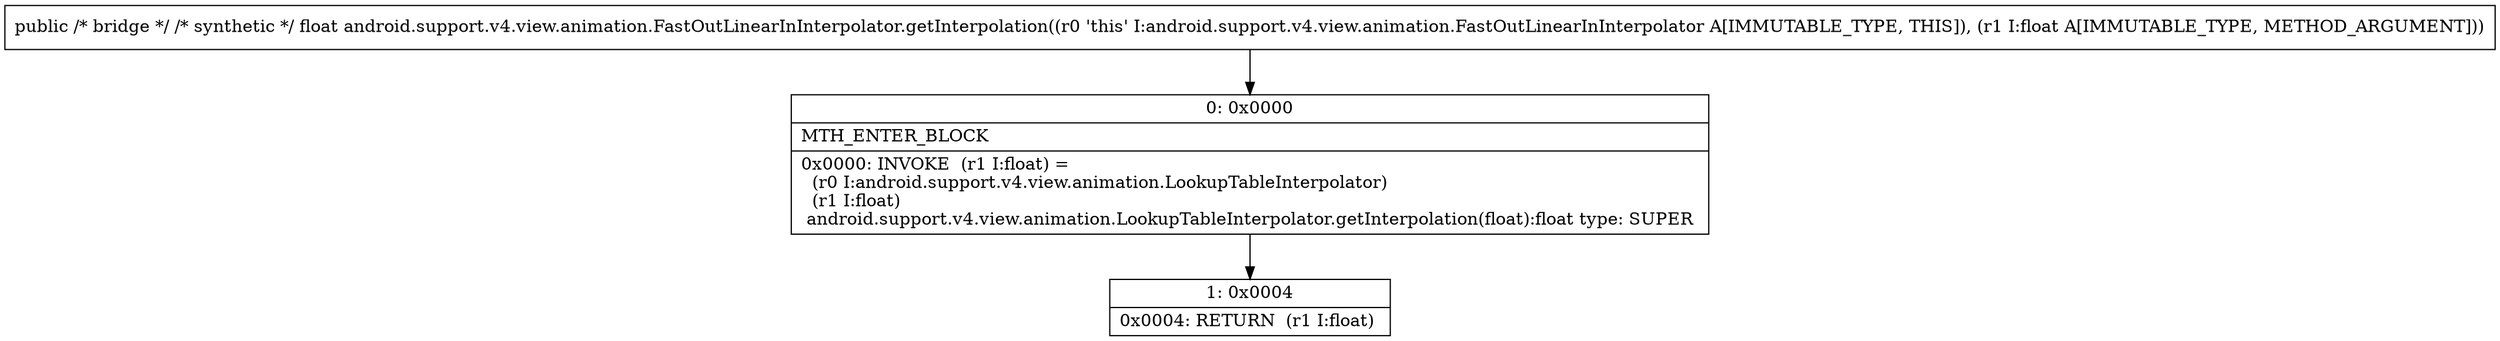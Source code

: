 digraph "CFG forandroid.support.v4.view.animation.FastOutLinearInInterpolator.getInterpolation(F)F" {
Node_0 [shape=record,label="{0\:\ 0x0000|MTH_ENTER_BLOCK\l|0x0000: INVOKE  (r1 I:float) = \l  (r0 I:android.support.v4.view.animation.LookupTableInterpolator)\l  (r1 I:float)\l android.support.v4.view.animation.LookupTableInterpolator.getInterpolation(float):float type: SUPER \l}"];
Node_1 [shape=record,label="{1\:\ 0x0004|0x0004: RETURN  (r1 I:float) \l}"];
MethodNode[shape=record,label="{public \/* bridge *\/ \/* synthetic *\/ float android.support.v4.view.animation.FastOutLinearInInterpolator.getInterpolation((r0 'this' I:android.support.v4.view.animation.FastOutLinearInInterpolator A[IMMUTABLE_TYPE, THIS]), (r1 I:float A[IMMUTABLE_TYPE, METHOD_ARGUMENT])) }"];
MethodNode -> Node_0;
Node_0 -> Node_1;
}

